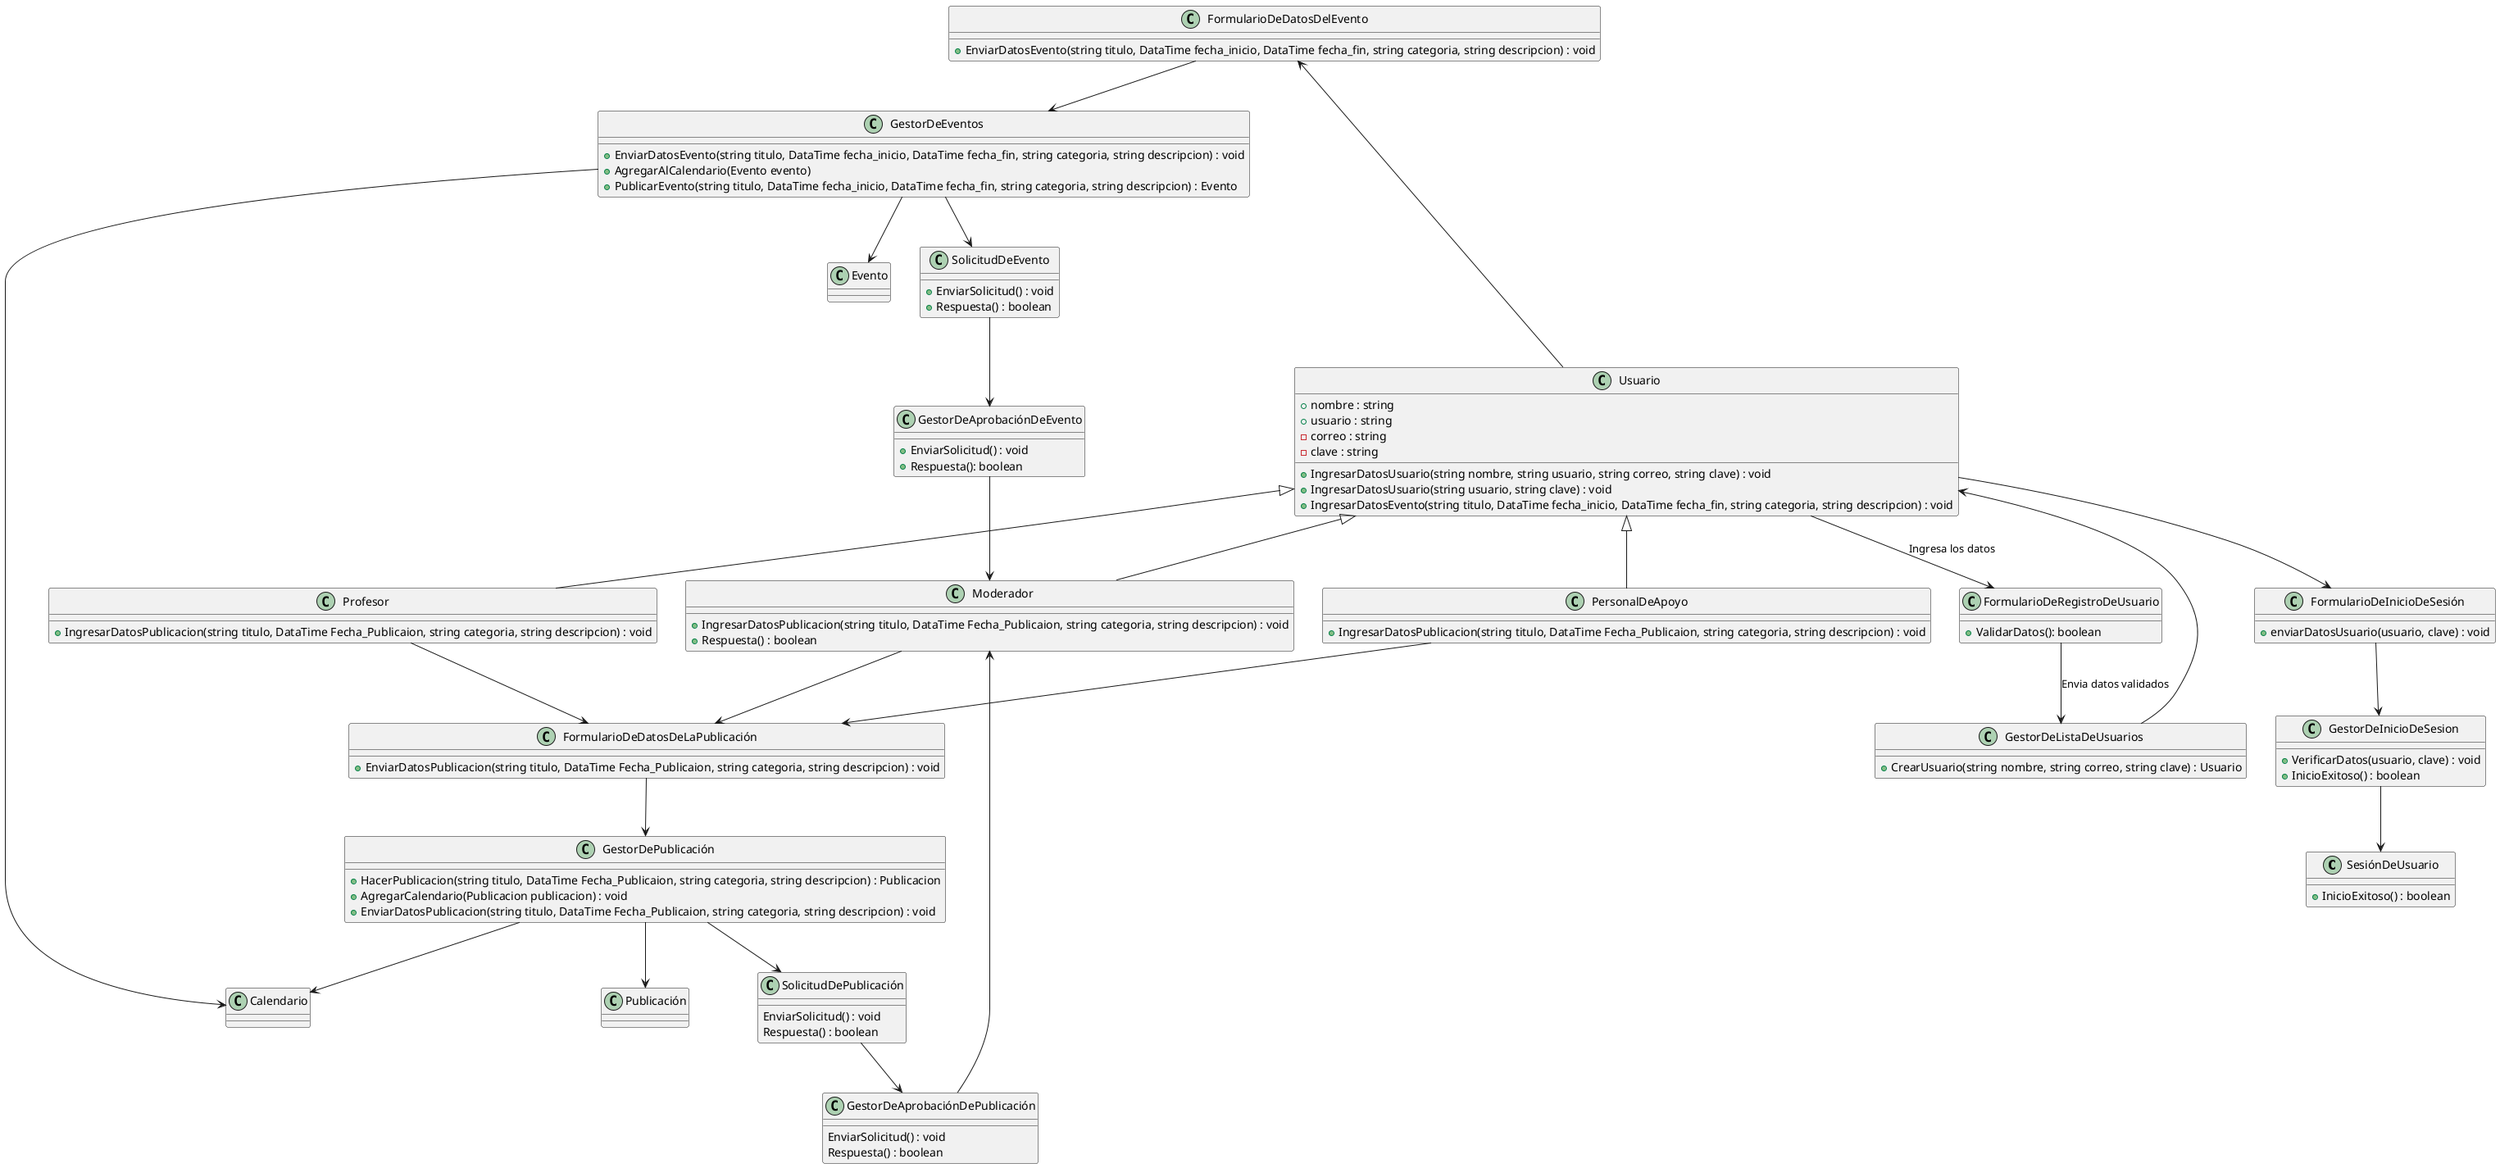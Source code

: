 @startuml Diagrama de clases de análisis
class "SesiónDeUsuario" as SU {
    +InicioExitoso() : boolean
}
class "Usuario" as user {
    +nombre : string
    +usuario : string
    -correo : string
    -clave : string

    +IngresarDatosUsuario(string nombre, string usuario, string correo, string clave) : void
    +IngresarDatosUsuario(string usuario, string clave) : void
    +IngresarDatosEvento(string titulo, DataTime fecha_inicio, DataTime fecha_fin, string categoria, string descripcion) : void
}
class "Evento" as event
class "Calendario" as Cal
class "Moderador" as mod {
     +IngresarDatosPublicacion(string titulo, DataTime Fecha_Publicaion, string categoria, string descripcion) : void
    +Respuesta() : boolean
}
class "GestorDeEventos" as GE {
    +EnviarDatosEvento(string titulo, DataTime fecha_inicio, DataTime fecha_fin, string categoria, string descripcion) : void
    +AgregarAlCalendario(Evento evento)
    +PublicarEvento(string titulo, DataTime fecha_inicio, DataTime fecha_fin, string categoria, string descripcion) : Evento  
}
class "FormularioDeDatosDelEvento" as FDE {
    +EnviarDatosEvento(string titulo, DataTime fecha_inicio, DataTime fecha_fin, string categoria, string descripcion) : void
}
class "SolicitudDeEvento" as SE {
     +EnviarSolicitud() : void
     +Respuesta() : boolean

}
class "GestorDeAprobaciónDeEvento" as GAE {
     +EnviarSolicitud() : void
     +Respuesta(): boolean

}
class "FormularioDeInicioDeSesión" as FIS {
    +enviarDatosUsuario(usuario, clave) : void
}
class "FormularioDeRegistroDeUsuario" as FRU {
    +ValidarDatos(): boolean

}

class "GestorDeListaDeUsuarios" as GLU {
    +CrearUsuario(string nombre, string correo, string clave) : Usuario
}

class "GestorDePublicación" as GP {
   +HacerPublicacion(string titulo, DataTime Fecha_Publicaion, string categoria, string descripcion) : Publicacion
   +AgregarCalendario(Publicacion publicacion) : void
   +EnviarDatosPublicacion(string titulo, DataTime Fecha_Publicaion, string categoria, string descripcion) : void
}

class "FormularioDeDatosDeLaPublicación" as FDP {
    +EnviarDatosPublicacion(string titulo, DataTime Fecha_Publicaion, string categoria, string descripcion) : void
}
class "Profesor" as prof {
     +IngresarDatosPublicacion(string titulo, DataTime Fecha_Publicaion, string categoria, string descripcion) : void
}
class "PersonalDeApoyo" as apoyo {
     +IngresarDatosPublicacion(string titulo, DataTime Fecha_Publicaion, string categoria, string descripcion) : void
}
class "SolicitudDePublicación" as SP {
    EnviarSolicitud() : void
    Respuesta() : boolean
}
class "GestorDeAprobaciónDePublicación" as GAP {
     EnviarSolicitud() : void
     Respuesta() : boolean
}
class "GestorDeInicioDeSesion" as GIS {
    +VerificarDatos(usuario, clave) : void
    +InicioExitoso() : boolean
}
class "Publicación" as publi
'Registro'
user  --> FRU : Ingresa los datos
FRU  --> GLU: Envia datos validados
GLU --> user
'Inicio de Sesión'
user --> FIS
FIS --> GIS
GIS --> SU
'Publicar un Evento'
user -left-> FDE
FDE --> GE
GE -down-> event
GE --> Cal
GE --> SE
SE --> GAE
GAE --> mod
user <|- mod

prof --> FDP
mod --> FDP
apoyo --> FDP
FDP --> GP
GP --> SP
GP --> Cal
GP --> publi
SP --> GAP 
GAP --> mod


user <|-- prof
user <|-- apoyo

@enduml